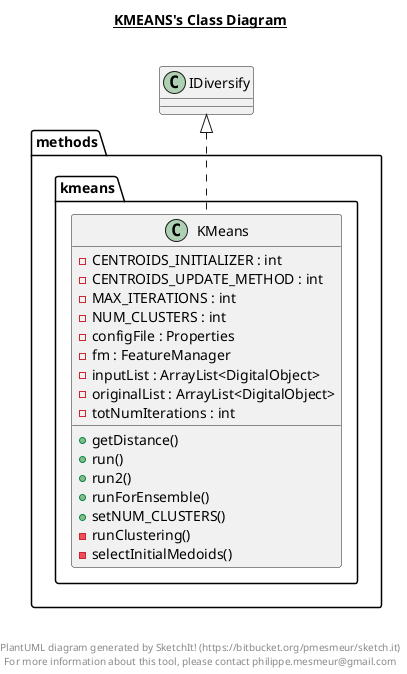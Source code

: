 @startuml

title __KMEANS's Class Diagram__\n

  namespace methods.kmeans {
    class methods.kmeans.KMeans {
        - CENTROIDS_INITIALIZER : int
        - CENTROIDS_UPDATE_METHOD : int
        - MAX_ITERATIONS : int
        - NUM_CLUSTERS : int
        - configFile : Properties
        - fm : FeatureManager
        - inputList : ArrayList<DigitalObject>
        - originalList : ArrayList<DigitalObject>
        - totNumIterations : int
        + getDistance()
        + run()
        + run2()
        + runForEnsemble()
        + setNUM_CLUSTERS()
        - runClustering()
        - selectInitialMedoids()
    }
  }
  

  methods.kmeans.KMeans .up.|> IDiversify


right footer


PlantUML diagram generated by SketchIt! (https://bitbucket.org/pmesmeur/sketch.it)
For more information about this tool, please contact philippe.mesmeur@gmail.com
endfooter

@enduml
